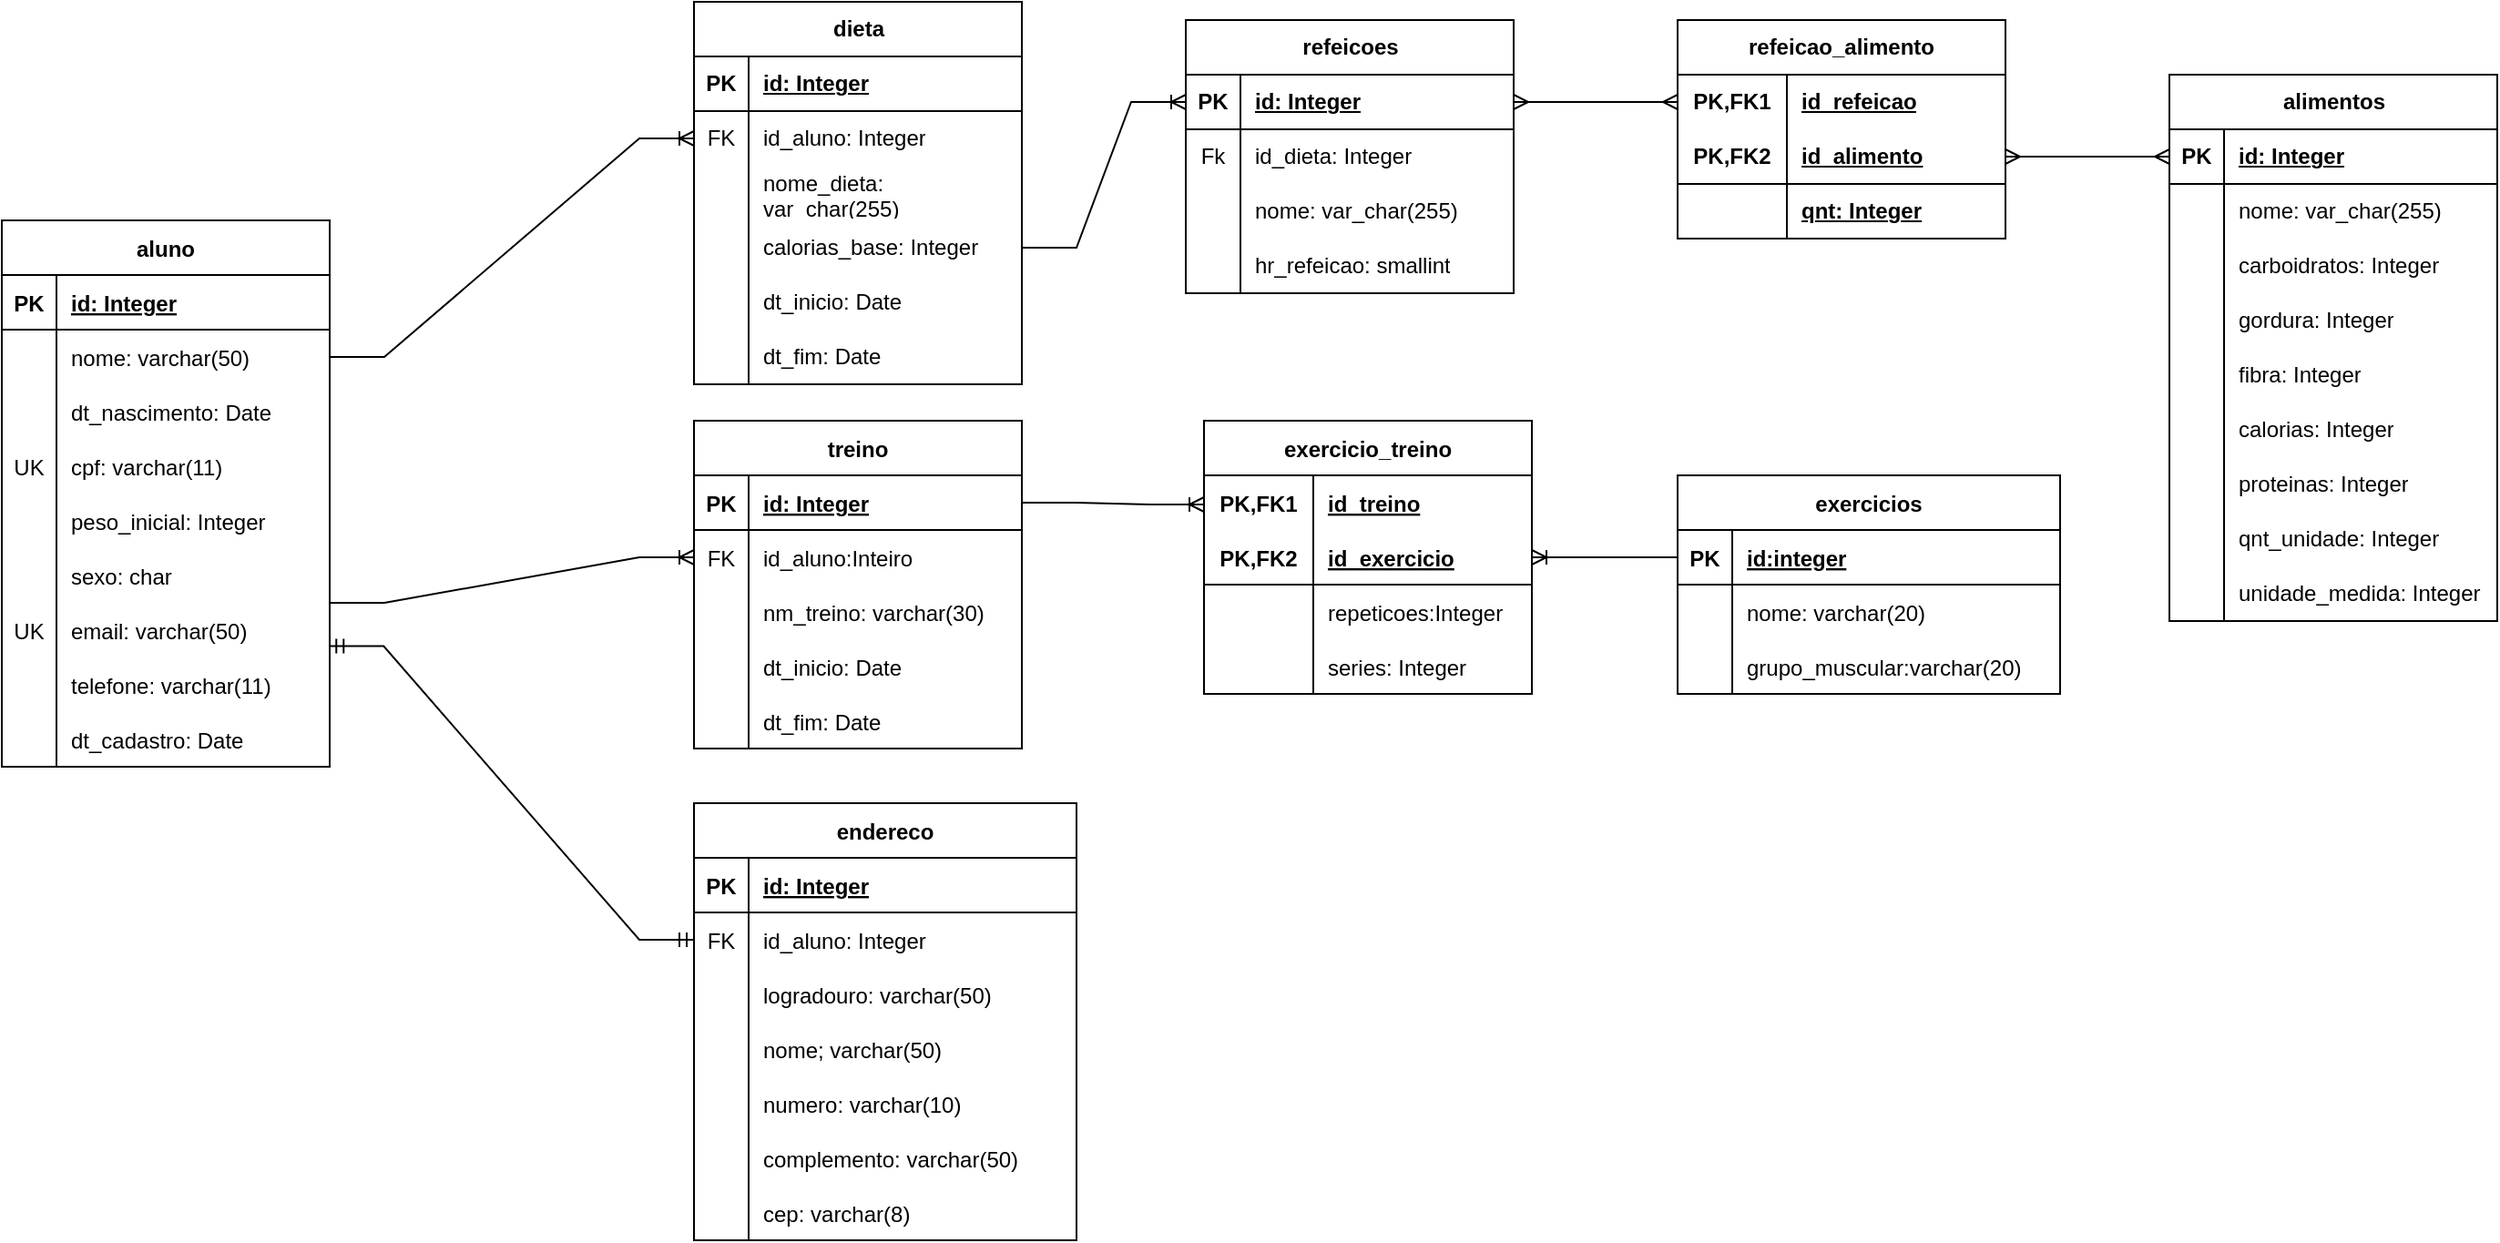 <mxfile version="21.1.1" type="device">
  <diagram id="R2lEEEUBdFMjLlhIrx00" name="Page-1">
    <mxGraphModel dx="969" dy="5243" grid="1" gridSize="10" guides="1" tooltips="1" connect="1" arrows="1" fold="1" page="1" pageScale="1" pageWidth="3300" pageHeight="4681" math="0" shadow="0" extFonts="Permanent Marker^https://fonts.googleapis.com/css?family=Permanent+Marker">
      <root>
        <mxCell id="0" />
        <mxCell id="1" parent="0" />
        <mxCell id="q133voUSLXxrJIbo0a1t-1" value="aluno" style="shape=table;startSize=30;container=1;collapsible=1;childLayout=tableLayout;fixedRows=1;rowLines=0;fontStyle=1;align=center;resizeLast=1;" parent="1" vertex="1">
          <mxGeometry x="70" y="-2380" width="180" height="300" as="geometry" />
        </mxCell>
        <mxCell id="q133voUSLXxrJIbo0a1t-2" value="" style="shape=tableRow;horizontal=0;startSize=0;swimlaneHead=0;swimlaneBody=0;fillColor=none;collapsible=0;dropTarget=0;points=[[0,0.5],[1,0.5]];portConstraint=eastwest;top=0;left=0;right=0;bottom=1;" parent="q133voUSLXxrJIbo0a1t-1" vertex="1">
          <mxGeometry y="30" width="180" height="30" as="geometry" />
        </mxCell>
        <mxCell id="q133voUSLXxrJIbo0a1t-3" value="PK" style="shape=partialRectangle;connectable=0;fillColor=none;top=0;left=0;bottom=0;right=0;fontStyle=1;overflow=hidden;" parent="q133voUSLXxrJIbo0a1t-2" vertex="1">
          <mxGeometry width="30" height="30" as="geometry">
            <mxRectangle width="30" height="30" as="alternateBounds" />
          </mxGeometry>
        </mxCell>
        <mxCell id="q133voUSLXxrJIbo0a1t-4" value="id: Integer" style="shape=partialRectangle;connectable=0;fillColor=none;top=0;left=0;bottom=0;right=0;align=left;spacingLeft=6;fontStyle=5;overflow=hidden;" parent="q133voUSLXxrJIbo0a1t-2" vertex="1">
          <mxGeometry x="30" width="150" height="30" as="geometry">
            <mxRectangle width="150" height="30" as="alternateBounds" />
          </mxGeometry>
        </mxCell>
        <mxCell id="q133voUSLXxrJIbo0a1t-5" value="" style="shape=tableRow;horizontal=0;startSize=0;swimlaneHead=0;swimlaneBody=0;fillColor=none;collapsible=0;dropTarget=0;points=[[0,0.5],[1,0.5]];portConstraint=eastwest;top=0;left=0;right=0;bottom=0;" parent="q133voUSLXxrJIbo0a1t-1" vertex="1">
          <mxGeometry y="60" width="180" height="30" as="geometry" />
        </mxCell>
        <mxCell id="q133voUSLXxrJIbo0a1t-6" value="" style="shape=partialRectangle;connectable=0;fillColor=none;top=0;left=0;bottom=0;right=0;editable=1;overflow=hidden;" parent="q133voUSLXxrJIbo0a1t-5" vertex="1">
          <mxGeometry width="30" height="30" as="geometry">
            <mxRectangle width="30" height="30" as="alternateBounds" />
          </mxGeometry>
        </mxCell>
        <mxCell id="q133voUSLXxrJIbo0a1t-7" value="nome: varchar(50)" style="shape=partialRectangle;connectable=0;fillColor=none;top=0;left=0;bottom=0;right=0;align=left;spacingLeft=6;overflow=hidden;" parent="q133voUSLXxrJIbo0a1t-5" vertex="1">
          <mxGeometry x="30" width="150" height="30" as="geometry">
            <mxRectangle width="150" height="30" as="alternateBounds" />
          </mxGeometry>
        </mxCell>
        <mxCell id="q133voUSLXxrJIbo0a1t-8" value="" style="shape=tableRow;horizontal=0;startSize=0;swimlaneHead=0;swimlaneBody=0;fillColor=none;collapsible=0;dropTarget=0;points=[[0,0.5],[1,0.5]];portConstraint=eastwest;top=0;left=0;right=0;bottom=0;" parent="q133voUSLXxrJIbo0a1t-1" vertex="1">
          <mxGeometry y="90" width="180" height="30" as="geometry" />
        </mxCell>
        <mxCell id="q133voUSLXxrJIbo0a1t-9" value="" style="shape=partialRectangle;connectable=0;fillColor=none;top=0;left=0;bottom=0;right=0;editable=1;overflow=hidden;" parent="q133voUSLXxrJIbo0a1t-8" vertex="1">
          <mxGeometry width="30" height="30" as="geometry">
            <mxRectangle width="30" height="30" as="alternateBounds" />
          </mxGeometry>
        </mxCell>
        <mxCell id="q133voUSLXxrJIbo0a1t-10" value="dt_nascimento: Date" style="shape=partialRectangle;connectable=0;fillColor=none;top=0;left=0;bottom=0;right=0;align=left;spacingLeft=6;overflow=hidden;" parent="q133voUSLXxrJIbo0a1t-8" vertex="1">
          <mxGeometry x="30" width="150" height="30" as="geometry">
            <mxRectangle width="150" height="30" as="alternateBounds" />
          </mxGeometry>
        </mxCell>
        <mxCell id="q133voUSLXxrJIbo0a1t-11" value="" style="shape=tableRow;horizontal=0;startSize=0;swimlaneHead=0;swimlaneBody=0;fillColor=none;collapsible=0;dropTarget=0;points=[[0,0.5],[1,0.5]];portConstraint=eastwest;top=0;left=0;right=0;bottom=0;" parent="q133voUSLXxrJIbo0a1t-1" vertex="1">
          <mxGeometry y="120" width="180" height="30" as="geometry" />
        </mxCell>
        <mxCell id="q133voUSLXxrJIbo0a1t-12" value="UK" style="shape=partialRectangle;connectable=0;fillColor=none;top=0;left=0;bottom=0;right=0;editable=1;overflow=hidden;" parent="q133voUSLXxrJIbo0a1t-11" vertex="1">
          <mxGeometry width="30" height="30" as="geometry">
            <mxRectangle width="30" height="30" as="alternateBounds" />
          </mxGeometry>
        </mxCell>
        <mxCell id="q133voUSLXxrJIbo0a1t-13" value="cpf: varchar(11)" style="shape=partialRectangle;connectable=0;fillColor=none;top=0;left=0;bottom=0;right=0;align=left;spacingLeft=6;overflow=hidden;" parent="q133voUSLXxrJIbo0a1t-11" vertex="1">
          <mxGeometry x="30" width="150" height="30" as="geometry">
            <mxRectangle width="150" height="30" as="alternateBounds" />
          </mxGeometry>
        </mxCell>
        <mxCell id="q133voUSLXxrJIbo0a1t-14" value="" style="shape=tableRow;horizontal=0;startSize=0;swimlaneHead=0;swimlaneBody=0;fillColor=none;collapsible=0;dropTarget=0;points=[[0,0.5],[1,0.5]];portConstraint=eastwest;top=0;left=0;right=0;bottom=0;" parent="q133voUSLXxrJIbo0a1t-1" vertex="1">
          <mxGeometry y="150" width="180" height="30" as="geometry" />
        </mxCell>
        <mxCell id="q133voUSLXxrJIbo0a1t-15" value="" style="shape=partialRectangle;connectable=0;fillColor=none;top=0;left=0;bottom=0;right=0;editable=1;overflow=hidden;" parent="q133voUSLXxrJIbo0a1t-14" vertex="1">
          <mxGeometry width="30" height="30" as="geometry">
            <mxRectangle width="30" height="30" as="alternateBounds" />
          </mxGeometry>
        </mxCell>
        <mxCell id="q133voUSLXxrJIbo0a1t-16" value="peso_inicial: Integer" style="shape=partialRectangle;connectable=0;fillColor=none;top=0;left=0;bottom=0;right=0;align=left;spacingLeft=6;overflow=hidden;" parent="q133voUSLXxrJIbo0a1t-14" vertex="1">
          <mxGeometry x="30" width="150" height="30" as="geometry">
            <mxRectangle width="150" height="30" as="alternateBounds" />
          </mxGeometry>
        </mxCell>
        <mxCell id="q133voUSLXxrJIbo0a1t-17" value="" style="shape=tableRow;horizontal=0;startSize=0;swimlaneHead=0;swimlaneBody=0;fillColor=none;collapsible=0;dropTarget=0;points=[[0,0.5],[1,0.5]];portConstraint=eastwest;top=0;left=0;right=0;bottom=0;" parent="q133voUSLXxrJIbo0a1t-1" vertex="1">
          <mxGeometry y="180" width="180" height="30" as="geometry" />
        </mxCell>
        <mxCell id="q133voUSLXxrJIbo0a1t-18" value="" style="shape=partialRectangle;connectable=0;fillColor=none;top=0;left=0;bottom=0;right=0;editable=1;overflow=hidden;" parent="q133voUSLXxrJIbo0a1t-17" vertex="1">
          <mxGeometry width="30" height="30" as="geometry">
            <mxRectangle width="30" height="30" as="alternateBounds" />
          </mxGeometry>
        </mxCell>
        <mxCell id="q133voUSLXxrJIbo0a1t-19" value="sexo: char" style="shape=partialRectangle;connectable=0;fillColor=none;top=0;left=0;bottom=0;right=0;align=left;spacingLeft=6;overflow=hidden;" parent="q133voUSLXxrJIbo0a1t-17" vertex="1">
          <mxGeometry x="30" width="150" height="30" as="geometry">
            <mxRectangle width="150" height="30" as="alternateBounds" />
          </mxGeometry>
        </mxCell>
        <mxCell id="q133voUSLXxrJIbo0a1t-20" value="" style="shape=tableRow;horizontal=0;startSize=0;swimlaneHead=0;swimlaneBody=0;fillColor=none;collapsible=0;dropTarget=0;points=[[0,0.5],[1,0.5]];portConstraint=eastwest;top=0;left=0;right=0;bottom=0;" parent="q133voUSLXxrJIbo0a1t-1" vertex="1">
          <mxGeometry y="210" width="180" height="30" as="geometry" />
        </mxCell>
        <mxCell id="q133voUSLXxrJIbo0a1t-21" value="UK" style="shape=partialRectangle;connectable=0;fillColor=none;top=0;left=0;bottom=0;right=0;editable=1;overflow=hidden;" parent="q133voUSLXxrJIbo0a1t-20" vertex="1">
          <mxGeometry width="30" height="30" as="geometry">
            <mxRectangle width="30" height="30" as="alternateBounds" />
          </mxGeometry>
        </mxCell>
        <mxCell id="q133voUSLXxrJIbo0a1t-22" value="email: varchar(50)" style="shape=partialRectangle;connectable=0;fillColor=none;top=0;left=0;bottom=0;right=0;align=left;spacingLeft=6;overflow=hidden;" parent="q133voUSLXxrJIbo0a1t-20" vertex="1">
          <mxGeometry x="30" width="150" height="30" as="geometry">
            <mxRectangle width="150" height="30" as="alternateBounds" />
          </mxGeometry>
        </mxCell>
        <mxCell id="q133voUSLXxrJIbo0a1t-23" value="" style="shape=tableRow;horizontal=0;startSize=0;swimlaneHead=0;swimlaneBody=0;fillColor=none;collapsible=0;dropTarget=0;points=[[0,0.5],[1,0.5]];portConstraint=eastwest;top=0;left=0;right=0;bottom=0;" parent="q133voUSLXxrJIbo0a1t-1" vertex="1">
          <mxGeometry y="240" width="180" height="30" as="geometry" />
        </mxCell>
        <mxCell id="q133voUSLXxrJIbo0a1t-24" value="" style="shape=partialRectangle;connectable=0;fillColor=none;top=0;left=0;bottom=0;right=0;editable=1;overflow=hidden;" parent="q133voUSLXxrJIbo0a1t-23" vertex="1">
          <mxGeometry width="30" height="30" as="geometry">
            <mxRectangle width="30" height="30" as="alternateBounds" />
          </mxGeometry>
        </mxCell>
        <mxCell id="q133voUSLXxrJIbo0a1t-25" value="telefone: varchar(11)" style="shape=partialRectangle;connectable=0;fillColor=none;top=0;left=0;bottom=0;right=0;align=left;spacingLeft=6;overflow=hidden;" parent="q133voUSLXxrJIbo0a1t-23" vertex="1">
          <mxGeometry x="30" width="150" height="30" as="geometry">
            <mxRectangle width="150" height="30" as="alternateBounds" />
          </mxGeometry>
        </mxCell>
        <mxCell id="MME2JvfC7vP_0yGxiYOg-159" style="shape=tableRow;horizontal=0;startSize=0;swimlaneHead=0;swimlaneBody=0;fillColor=none;collapsible=0;dropTarget=0;points=[[0,0.5],[1,0.5]];portConstraint=eastwest;top=0;left=0;right=0;bottom=0;" vertex="1" parent="q133voUSLXxrJIbo0a1t-1">
          <mxGeometry y="270" width="180" height="30" as="geometry" />
        </mxCell>
        <mxCell id="MME2JvfC7vP_0yGxiYOg-160" style="shape=partialRectangle;connectable=0;fillColor=none;top=0;left=0;bottom=0;right=0;editable=1;overflow=hidden;" vertex="1" parent="MME2JvfC7vP_0yGxiYOg-159">
          <mxGeometry width="30" height="30" as="geometry">
            <mxRectangle width="30" height="30" as="alternateBounds" />
          </mxGeometry>
        </mxCell>
        <mxCell id="MME2JvfC7vP_0yGxiYOg-161" value="dt_cadastro: Date" style="shape=partialRectangle;connectable=0;fillColor=none;top=0;left=0;bottom=0;right=0;align=left;spacingLeft=6;overflow=hidden;" vertex="1" parent="MME2JvfC7vP_0yGxiYOg-159">
          <mxGeometry x="30" width="150" height="30" as="geometry">
            <mxRectangle width="150" height="30" as="alternateBounds" />
          </mxGeometry>
        </mxCell>
        <mxCell id="q133voUSLXxrJIbo0a1t-32" value="treino" style="shape=table;startSize=30;container=1;collapsible=1;childLayout=tableLayout;fixedRows=1;rowLines=0;fontStyle=1;align=center;resizeLast=1;" parent="1" vertex="1">
          <mxGeometry x="450" y="-2270" width="180" height="180" as="geometry" />
        </mxCell>
        <mxCell id="q133voUSLXxrJIbo0a1t-33" value="" style="shape=tableRow;horizontal=0;startSize=0;swimlaneHead=0;swimlaneBody=0;fillColor=none;collapsible=0;dropTarget=0;points=[[0,0.5],[1,0.5]];portConstraint=eastwest;top=0;left=0;right=0;bottom=1;" parent="q133voUSLXxrJIbo0a1t-32" vertex="1">
          <mxGeometry y="30" width="180" height="30" as="geometry" />
        </mxCell>
        <mxCell id="q133voUSLXxrJIbo0a1t-34" value="PK" style="shape=partialRectangle;connectable=0;fillColor=none;top=0;left=0;bottom=0;right=0;fontStyle=1;overflow=hidden;" parent="q133voUSLXxrJIbo0a1t-33" vertex="1">
          <mxGeometry width="30" height="30" as="geometry">
            <mxRectangle width="30" height="30" as="alternateBounds" />
          </mxGeometry>
        </mxCell>
        <mxCell id="q133voUSLXxrJIbo0a1t-35" value="id: Integer" style="shape=partialRectangle;connectable=0;fillColor=none;top=0;left=0;bottom=0;right=0;align=left;spacingLeft=6;fontStyle=5;overflow=hidden;" parent="q133voUSLXxrJIbo0a1t-33" vertex="1">
          <mxGeometry x="30" width="150" height="30" as="geometry">
            <mxRectangle width="150" height="30" as="alternateBounds" />
          </mxGeometry>
        </mxCell>
        <mxCell id="q133voUSLXxrJIbo0a1t-36" value="" style="shape=tableRow;horizontal=0;startSize=0;swimlaneHead=0;swimlaneBody=0;fillColor=none;collapsible=0;dropTarget=0;points=[[0,0.5],[1,0.5]];portConstraint=eastwest;top=0;left=0;right=0;bottom=0;" parent="q133voUSLXxrJIbo0a1t-32" vertex="1">
          <mxGeometry y="60" width="180" height="30" as="geometry" />
        </mxCell>
        <mxCell id="q133voUSLXxrJIbo0a1t-37" value="FK" style="shape=partialRectangle;connectable=0;fillColor=none;top=0;left=0;bottom=0;right=0;editable=1;overflow=hidden;" parent="q133voUSLXxrJIbo0a1t-36" vertex="1">
          <mxGeometry width="30" height="30" as="geometry">
            <mxRectangle width="30" height="30" as="alternateBounds" />
          </mxGeometry>
        </mxCell>
        <mxCell id="q133voUSLXxrJIbo0a1t-38" value="id_aluno:Inteiro" style="shape=partialRectangle;connectable=0;fillColor=none;top=0;left=0;bottom=0;right=0;align=left;spacingLeft=6;overflow=hidden;" parent="q133voUSLXxrJIbo0a1t-36" vertex="1">
          <mxGeometry x="30" width="150" height="30" as="geometry">
            <mxRectangle width="150" height="30" as="alternateBounds" />
          </mxGeometry>
        </mxCell>
        <mxCell id="q133voUSLXxrJIbo0a1t-39" value="" style="shape=tableRow;horizontal=0;startSize=0;swimlaneHead=0;swimlaneBody=0;fillColor=none;collapsible=0;dropTarget=0;points=[[0,0.5],[1,0.5]];portConstraint=eastwest;top=0;left=0;right=0;bottom=0;" parent="q133voUSLXxrJIbo0a1t-32" vertex="1">
          <mxGeometry y="90" width="180" height="30" as="geometry" />
        </mxCell>
        <mxCell id="q133voUSLXxrJIbo0a1t-40" value="" style="shape=partialRectangle;connectable=0;fillColor=none;top=0;left=0;bottom=0;right=0;editable=1;overflow=hidden;" parent="q133voUSLXxrJIbo0a1t-39" vertex="1">
          <mxGeometry width="30" height="30" as="geometry">
            <mxRectangle width="30" height="30" as="alternateBounds" />
          </mxGeometry>
        </mxCell>
        <mxCell id="q133voUSLXxrJIbo0a1t-41" value="nm_treino: varchar(30)" style="shape=partialRectangle;connectable=0;fillColor=none;top=0;left=0;bottom=0;right=0;align=left;spacingLeft=6;overflow=hidden;" parent="q133voUSLXxrJIbo0a1t-39" vertex="1">
          <mxGeometry x="30" width="150" height="30" as="geometry">
            <mxRectangle width="150" height="30" as="alternateBounds" />
          </mxGeometry>
        </mxCell>
        <mxCell id="q133voUSLXxrJIbo0a1t-42" value="" style="shape=tableRow;horizontal=0;startSize=0;swimlaneHead=0;swimlaneBody=0;fillColor=none;collapsible=0;dropTarget=0;points=[[0,0.5],[1,0.5]];portConstraint=eastwest;top=0;left=0;right=0;bottom=0;" parent="q133voUSLXxrJIbo0a1t-32" vertex="1">
          <mxGeometry y="120" width="180" height="30" as="geometry" />
        </mxCell>
        <mxCell id="q133voUSLXxrJIbo0a1t-43" value="" style="shape=partialRectangle;connectable=0;fillColor=none;top=0;left=0;bottom=0;right=0;editable=1;overflow=hidden;" parent="q133voUSLXxrJIbo0a1t-42" vertex="1">
          <mxGeometry width="30" height="30" as="geometry">
            <mxRectangle width="30" height="30" as="alternateBounds" />
          </mxGeometry>
        </mxCell>
        <mxCell id="q133voUSLXxrJIbo0a1t-44" value="dt_inicio: Date" style="shape=partialRectangle;connectable=0;fillColor=none;top=0;left=0;bottom=0;right=0;align=left;spacingLeft=6;overflow=hidden;" parent="q133voUSLXxrJIbo0a1t-42" vertex="1">
          <mxGeometry x="30" width="150" height="30" as="geometry">
            <mxRectangle width="150" height="30" as="alternateBounds" />
          </mxGeometry>
        </mxCell>
        <mxCell id="q133voUSLXxrJIbo0a1t-46" value="" style="shape=tableRow;horizontal=0;startSize=0;swimlaneHead=0;swimlaneBody=0;fillColor=none;collapsible=0;dropTarget=0;points=[[0,0.5],[1,0.5]];portConstraint=eastwest;top=0;left=0;right=0;bottom=0;" parent="q133voUSLXxrJIbo0a1t-32" vertex="1">
          <mxGeometry y="150" width="180" height="30" as="geometry" />
        </mxCell>
        <mxCell id="q133voUSLXxrJIbo0a1t-47" value="" style="shape=partialRectangle;connectable=0;fillColor=none;top=0;left=0;bottom=0;right=0;editable=1;overflow=hidden;" parent="q133voUSLXxrJIbo0a1t-46" vertex="1">
          <mxGeometry width="30" height="30" as="geometry">
            <mxRectangle width="30" height="30" as="alternateBounds" />
          </mxGeometry>
        </mxCell>
        <mxCell id="q133voUSLXxrJIbo0a1t-48" value="dt_fim: Date" style="shape=partialRectangle;connectable=0;fillColor=none;top=0;left=0;bottom=0;right=0;align=left;spacingLeft=6;overflow=hidden;" parent="q133voUSLXxrJIbo0a1t-46" vertex="1">
          <mxGeometry x="30" width="150" height="30" as="geometry">
            <mxRectangle width="150" height="30" as="alternateBounds" />
          </mxGeometry>
        </mxCell>
        <mxCell id="q133voUSLXxrJIbo0a1t-45" value="" style="edgeStyle=entityRelationEdgeStyle;fontSize=12;html=1;endArrow=ERoneToMany;rounded=0;" parent="1" target="q133voUSLXxrJIbo0a1t-36" edge="1">
          <mxGeometry width="100" height="100" relative="1" as="geometry">
            <mxPoint x="250" y="-2170" as="sourcePoint" />
            <mxPoint x="350" y="-2270" as="targetPoint" />
          </mxGeometry>
        </mxCell>
        <mxCell id="q133voUSLXxrJIbo0a1t-49" value="endereco" style="shape=table;startSize=30;container=1;collapsible=1;childLayout=tableLayout;fixedRows=1;rowLines=0;fontStyle=1;align=center;resizeLast=1;" parent="1" vertex="1">
          <mxGeometry x="450" y="-2060" width="210" height="240" as="geometry" />
        </mxCell>
        <mxCell id="q133voUSLXxrJIbo0a1t-50" value="" style="shape=tableRow;horizontal=0;startSize=0;swimlaneHead=0;swimlaneBody=0;fillColor=none;collapsible=0;dropTarget=0;points=[[0,0.5],[1,0.5]];portConstraint=eastwest;top=0;left=0;right=0;bottom=1;" parent="q133voUSLXxrJIbo0a1t-49" vertex="1">
          <mxGeometry y="30" width="210" height="30" as="geometry" />
        </mxCell>
        <mxCell id="q133voUSLXxrJIbo0a1t-51" value="PK" style="shape=partialRectangle;connectable=0;fillColor=none;top=0;left=0;bottom=0;right=0;fontStyle=1;overflow=hidden;" parent="q133voUSLXxrJIbo0a1t-50" vertex="1">
          <mxGeometry width="30" height="30" as="geometry">
            <mxRectangle width="30" height="30" as="alternateBounds" />
          </mxGeometry>
        </mxCell>
        <mxCell id="q133voUSLXxrJIbo0a1t-52" value="id: Integer" style="shape=partialRectangle;connectable=0;fillColor=none;top=0;left=0;bottom=0;right=0;align=left;spacingLeft=6;fontStyle=5;overflow=hidden;" parent="q133voUSLXxrJIbo0a1t-50" vertex="1">
          <mxGeometry x="30" width="180" height="30" as="geometry">
            <mxRectangle width="180" height="30" as="alternateBounds" />
          </mxGeometry>
        </mxCell>
        <mxCell id="q133voUSLXxrJIbo0a1t-53" value="" style="shape=tableRow;horizontal=0;startSize=0;swimlaneHead=0;swimlaneBody=0;fillColor=none;collapsible=0;dropTarget=0;points=[[0,0.5],[1,0.5]];portConstraint=eastwest;top=0;left=0;right=0;bottom=0;" parent="q133voUSLXxrJIbo0a1t-49" vertex="1">
          <mxGeometry y="60" width="210" height="30" as="geometry" />
        </mxCell>
        <mxCell id="q133voUSLXxrJIbo0a1t-54" value="FK" style="shape=partialRectangle;connectable=0;fillColor=none;top=0;left=0;bottom=0;right=0;editable=1;overflow=hidden;" parent="q133voUSLXxrJIbo0a1t-53" vertex="1">
          <mxGeometry width="30" height="30" as="geometry">
            <mxRectangle width="30" height="30" as="alternateBounds" />
          </mxGeometry>
        </mxCell>
        <mxCell id="q133voUSLXxrJIbo0a1t-55" value="id_aluno: Integer" style="shape=partialRectangle;connectable=0;fillColor=none;top=0;left=0;bottom=0;right=0;align=left;spacingLeft=6;overflow=hidden;" parent="q133voUSLXxrJIbo0a1t-53" vertex="1">
          <mxGeometry x="30" width="180" height="30" as="geometry">
            <mxRectangle width="180" height="30" as="alternateBounds" />
          </mxGeometry>
        </mxCell>
        <mxCell id="q133voUSLXxrJIbo0a1t-56" value="" style="shape=tableRow;horizontal=0;startSize=0;swimlaneHead=0;swimlaneBody=0;fillColor=none;collapsible=0;dropTarget=0;points=[[0,0.5],[1,0.5]];portConstraint=eastwest;top=0;left=0;right=0;bottom=0;" parent="q133voUSLXxrJIbo0a1t-49" vertex="1">
          <mxGeometry y="90" width="210" height="30" as="geometry" />
        </mxCell>
        <mxCell id="q133voUSLXxrJIbo0a1t-57" value="" style="shape=partialRectangle;connectable=0;fillColor=none;top=0;left=0;bottom=0;right=0;editable=1;overflow=hidden;" parent="q133voUSLXxrJIbo0a1t-56" vertex="1">
          <mxGeometry width="30" height="30" as="geometry">
            <mxRectangle width="30" height="30" as="alternateBounds" />
          </mxGeometry>
        </mxCell>
        <mxCell id="q133voUSLXxrJIbo0a1t-58" value="logradouro: varchar(50)" style="shape=partialRectangle;connectable=0;fillColor=none;top=0;left=0;bottom=0;right=0;align=left;spacingLeft=6;overflow=hidden;" parent="q133voUSLXxrJIbo0a1t-56" vertex="1">
          <mxGeometry x="30" width="180" height="30" as="geometry">
            <mxRectangle width="180" height="30" as="alternateBounds" />
          </mxGeometry>
        </mxCell>
        <mxCell id="q133voUSLXxrJIbo0a1t-59" value="" style="shape=tableRow;horizontal=0;startSize=0;swimlaneHead=0;swimlaneBody=0;fillColor=none;collapsible=0;dropTarget=0;points=[[0,0.5],[1,0.5]];portConstraint=eastwest;top=0;left=0;right=0;bottom=0;" parent="q133voUSLXxrJIbo0a1t-49" vertex="1">
          <mxGeometry y="120" width="210" height="30" as="geometry" />
        </mxCell>
        <mxCell id="q133voUSLXxrJIbo0a1t-60" value="" style="shape=partialRectangle;connectable=0;fillColor=none;top=0;left=0;bottom=0;right=0;editable=1;overflow=hidden;" parent="q133voUSLXxrJIbo0a1t-59" vertex="1">
          <mxGeometry width="30" height="30" as="geometry">
            <mxRectangle width="30" height="30" as="alternateBounds" />
          </mxGeometry>
        </mxCell>
        <mxCell id="q133voUSLXxrJIbo0a1t-61" value="nome; varchar(50)" style="shape=partialRectangle;connectable=0;fillColor=none;top=0;left=0;bottom=0;right=0;align=left;spacingLeft=6;overflow=hidden;" parent="q133voUSLXxrJIbo0a1t-59" vertex="1">
          <mxGeometry x="30" width="180" height="30" as="geometry">
            <mxRectangle width="180" height="30" as="alternateBounds" />
          </mxGeometry>
        </mxCell>
        <mxCell id="q133voUSLXxrJIbo0a1t-77" value="" style="shape=tableRow;horizontal=0;startSize=0;swimlaneHead=0;swimlaneBody=0;fillColor=none;collapsible=0;dropTarget=0;points=[[0,0.5],[1,0.5]];portConstraint=eastwest;top=0;left=0;right=0;bottom=0;" parent="q133voUSLXxrJIbo0a1t-49" vertex="1">
          <mxGeometry y="150" width="210" height="30" as="geometry" />
        </mxCell>
        <mxCell id="q133voUSLXxrJIbo0a1t-78" value="" style="shape=partialRectangle;connectable=0;fillColor=none;top=0;left=0;bottom=0;right=0;editable=1;overflow=hidden;" parent="q133voUSLXxrJIbo0a1t-77" vertex="1">
          <mxGeometry width="30" height="30" as="geometry">
            <mxRectangle width="30" height="30" as="alternateBounds" />
          </mxGeometry>
        </mxCell>
        <mxCell id="q133voUSLXxrJIbo0a1t-79" value="numero: varchar(10)" style="shape=partialRectangle;connectable=0;fillColor=none;top=0;left=0;bottom=0;right=0;align=left;spacingLeft=6;overflow=hidden;" parent="q133voUSLXxrJIbo0a1t-77" vertex="1">
          <mxGeometry x="30" width="180" height="30" as="geometry">
            <mxRectangle width="180" height="30" as="alternateBounds" />
          </mxGeometry>
        </mxCell>
        <mxCell id="q133voUSLXxrJIbo0a1t-80" value="" style="shape=tableRow;horizontal=0;startSize=0;swimlaneHead=0;swimlaneBody=0;fillColor=none;collapsible=0;dropTarget=0;points=[[0,0.5],[1,0.5]];portConstraint=eastwest;top=0;left=0;right=0;bottom=0;" parent="q133voUSLXxrJIbo0a1t-49" vertex="1">
          <mxGeometry y="180" width="210" height="30" as="geometry" />
        </mxCell>
        <mxCell id="q133voUSLXxrJIbo0a1t-81" value="" style="shape=partialRectangle;connectable=0;fillColor=none;top=0;left=0;bottom=0;right=0;editable=1;overflow=hidden;" parent="q133voUSLXxrJIbo0a1t-80" vertex="1">
          <mxGeometry width="30" height="30" as="geometry">
            <mxRectangle width="30" height="30" as="alternateBounds" />
          </mxGeometry>
        </mxCell>
        <mxCell id="q133voUSLXxrJIbo0a1t-82" value="complemento: varchar(50)" style="shape=partialRectangle;connectable=0;fillColor=none;top=0;left=0;bottom=0;right=0;align=left;spacingLeft=6;overflow=hidden;" parent="q133voUSLXxrJIbo0a1t-80" vertex="1">
          <mxGeometry x="30" width="180" height="30" as="geometry">
            <mxRectangle width="180" height="30" as="alternateBounds" />
          </mxGeometry>
        </mxCell>
        <mxCell id="q133voUSLXxrJIbo0a1t-83" value="" style="shape=tableRow;horizontal=0;startSize=0;swimlaneHead=0;swimlaneBody=0;fillColor=none;collapsible=0;dropTarget=0;points=[[0,0.5],[1,0.5]];portConstraint=eastwest;top=0;left=0;right=0;bottom=0;" parent="q133voUSLXxrJIbo0a1t-49" vertex="1">
          <mxGeometry y="210" width="210" height="30" as="geometry" />
        </mxCell>
        <mxCell id="q133voUSLXxrJIbo0a1t-84" value="" style="shape=partialRectangle;connectable=0;fillColor=none;top=0;left=0;bottom=0;right=0;editable=1;overflow=hidden;" parent="q133voUSLXxrJIbo0a1t-83" vertex="1">
          <mxGeometry width="30" height="30" as="geometry">
            <mxRectangle width="30" height="30" as="alternateBounds" />
          </mxGeometry>
        </mxCell>
        <mxCell id="q133voUSLXxrJIbo0a1t-85" value="cep: varchar(8)" style="shape=partialRectangle;connectable=0;fillColor=none;top=0;left=0;bottom=0;right=0;align=left;spacingLeft=6;overflow=hidden;" parent="q133voUSLXxrJIbo0a1t-83" vertex="1">
          <mxGeometry x="30" width="180" height="30" as="geometry">
            <mxRectangle width="180" height="30" as="alternateBounds" />
          </mxGeometry>
        </mxCell>
        <mxCell id="q133voUSLXxrJIbo0a1t-63" value="" style="edgeStyle=entityRelationEdgeStyle;fontSize=12;html=1;endArrow=ERmandOne;startArrow=ERmandOne;rounded=0;exitX=0.998;exitY=0.793;exitDx=0;exitDy=0;exitPerimeter=0;entryX=0;entryY=0.5;entryDx=0;entryDy=0;" parent="1" source="q133voUSLXxrJIbo0a1t-20" target="q133voUSLXxrJIbo0a1t-53" edge="1">
          <mxGeometry width="100" height="100" relative="1" as="geometry">
            <mxPoint x="370" y="-2040" as="sourcePoint" />
            <mxPoint x="470" y="-2140" as="targetPoint" />
          </mxGeometry>
        </mxCell>
        <mxCell id="q133voUSLXxrJIbo0a1t-86" value="exercicios" style="shape=table;startSize=30;container=1;collapsible=1;childLayout=tableLayout;fixedRows=1;rowLines=0;fontStyle=1;align=center;resizeLast=1;" parent="1" vertex="1">
          <mxGeometry x="990" y="-2240" width="210" height="120" as="geometry" />
        </mxCell>
        <mxCell id="q133voUSLXxrJIbo0a1t-87" value="" style="shape=tableRow;horizontal=0;startSize=0;swimlaneHead=0;swimlaneBody=0;fillColor=none;collapsible=0;dropTarget=0;points=[[0,0.5],[1,0.5]];portConstraint=eastwest;top=0;left=0;right=0;bottom=1;" parent="q133voUSLXxrJIbo0a1t-86" vertex="1">
          <mxGeometry y="30" width="210" height="30" as="geometry" />
        </mxCell>
        <mxCell id="q133voUSLXxrJIbo0a1t-88" value="PK" style="shape=partialRectangle;connectable=0;fillColor=none;top=0;left=0;bottom=0;right=0;fontStyle=1;overflow=hidden;" parent="q133voUSLXxrJIbo0a1t-87" vertex="1">
          <mxGeometry width="30" height="30" as="geometry">
            <mxRectangle width="30" height="30" as="alternateBounds" />
          </mxGeometry>
        </mxCell>
        <mxCell id="q133voUSLXxrJIbo0a1t-89" value="id:integer" style="shape=partialRectangle;connectable=0;fillColor=none;top=0;left=0;bottom=0;right=0;align=left;spacingLeft=6;fontStyle=5;overflow=hidden;" parent="q133voUSLXxrJIbo0a1t-87" vertex="1">
          <mxGeometry x="30" width="180" height="30" as="geometry">
            <mxRectangle width="180" height="30" as="alternateBounds" />
          </mxGeometry>
        </mxCell>
        <mxCell id="q133voUSLXxrJIbo0a1t-93" value="" style="shape=tableRow;horizontal=0;startSize=0;swimlaneHead=0;swimlaneBody=0;fillColor=none;collapsible=0;dropTarget=0;points=[[0,0.5],[1,0.5]];portConstraint=eastwest;top=0;left=0;right=0;bottom=0;" parent="q133voUSLXxrJIbo0a1t-86" vertex="1">
          <mxGeometry y="60" width="210" height="30" as="geometry" />
        </mxCell>
        <mxCell id="q133voUSLXxrJIbo0a1t-94" value="" style="shape=partialRectangle;connectable=0;fillColor=none;top=0;left=0;bottom=0;right=0;editable=1;overflow=hidden;" parent="q133voUSLXxrJIbo0a1t-93" vertex="1">
          <mxGeometry width="30" height="30" as="geometry">
            <mxRectangle width="30" height="30" as="alternateBounds" />
          </mxGeometry>
        </mxCell>
        <mxCell id="q133voUSLXxrJIbo0a1t-95" value="nome: varchar(20)" style="shape=partialRectangle;connectable=0;fillColor=none;top=0;left=0;bottom=0;right=0;align=left;spacingLeft=6;overflow=hidden;" parent="q133voUSLXxrJIbo0a1t-93" vertex="1">
          <mxGeometry x="30" width="180" height="30" as="geometry">
            <mxRectangle width="180" height="30" as="alternateBounds" />
          </mxGeometry>
        </mxCell>
        <mxCell id="q133voUSLXxrJIbo0a1t-96" value="" style="shape=tableRow;horizontal=0;startSize=0;swimlaneHead=0;swimlaneBody=0;fillColor=none;collapsible=0;dropTarget=0;points=[[0,0.5],[1,0.5]];portConstraint=eastwest;top=0;left=0;right=0;bottom=0;" parent="q133voUSLXxrJIbo0a1t-86" vertex="1">
          <mxGeometry y="90" width="210" height="30" as="geometry" />
        </mxCell>
        <mxCell id="q133voUSLXxrJIbo0a1t-97" value="" style="shape=partialRectangle;connectable=0;fillColor=none;top=0;left=0;bottom=0;right=0;editable=1;overflow=hidden;" parent="q133voUSLXxrJIbo0a1t-96" vertex="1">
          <mxGeometry width="30" height="30" as="geometry">
            <mxRectangle width="30" height="30" as="alternateBounds" />
          </mxGeometry>
        </mxCell>
        <mxCell id="q133voUSLXxrJIbo0a1t-98" value="grupo_muscular:varchar(20)" style="shape=partialRectangle;connectable=0;fillColor=none;top=0;left=0;bottom=0;right=0;align=left;spacingLeft=6;overflow=hidden;" parent="q133voUSLXxrJIbo0a1t-96" vertex="1">
          <mxGeometry x="30" width="180" height="30" as="geometry">
            <mxRectangle width="180" height="30" as="alternateBounds" />
          </mxGeometry>
        </mxCell>
        <mxCell id="q133voUSLXxrJIbo0a1t-116" value="" style="edgeStyle=entityRelationEdgeStyle;fontSize=12;html=1;endArrow=ERoneToMany;rounded=0;exitX=1;exitY=0.5;exitDx=0;exitDy=0;entryX=0;entryY=0.5;entryDx=0;entryDy=0;" parent="1" source="q133voUSLXxrJIbo0a1t-33" edge="1">
          <mxGeometry width="100" height="100" relative="1" as="geometry">
            <mxPoint x="680" y="-2015" as="sourcePoint" />
            <mxPoint x="730" y="-2224" as="targetPoint" />
          </mxGeometry>
        </mxCell>
        <mxCell id="q133voUSLXxrJIbo0a1t-117" value="" style="edgeStyle=entityRelationEdgeStyle;fontSize=12;html=1;endArrow=ERoneToMany;rounded=0;exitX=0;exitY=0.5;exitDx=0;exitDy=0;entryX=1;entryY=0.5;entryDx=0;entryDy=0;" parent="1" source="q133voUSLXxrJIbo0a1t-87" target="q133voUSLXxrJIbo0a1t-135" edge="1">
          <mxGeometry width="100" height="100" relative="1" as="geometry">
            <mxPoint x="840" y="-2030" as="sourcePoint" />
            <mxPoint x="910" y="-2194" as="targetPoint" />
          </mxGeometry>
        </mxCell>
        <mxCell id="q133voUSLXxrJIbo0a1t-131" value="exercicio_treino" style="shape=table;startSize=30;container=1;collapsible=1;childLayout=tableLayout;fixedRows=1;rowLines=0;fontStyle=1;align=center;resizeLast=1;" parent="1" vertex="1">
          <mxGeometry x="730" y="-2270" width="180" height="150" as="geometry" />
        </mxCell>
        <mxCell id="q133voUSLXxrJIbo0a1t-132" value="" style="shape=tableRow;horizontal=0;startSize=0;swimlaneHead=0;swimlaneBody=0;fillColor=none;collapsible=0;dropTarget=0;points=[[0,0.5],[1,0.5]];portConstraint=eastwest;top=0;left=0;right=0;bottom=0;" parent="q133voUSLXxrJIbo0a1t-131" vertex="1">
          <mxGeometry y="30" width="180" height="30" as="geometry" />
        </mxCell>
        <mxCell id="q133voUSLXxrJIbo0a1t-133" value="PK,FK1" style="shape=partialRectangle;connectable=0;fillColor=none;top=0;left=0;bottom=0;right=0;fontStyle=1;overflow=hidden;" parent="q133voUSLXxrJIbo0a1t-132" vertex="1">
          <mxGeometry width="60" height="30" as="geometry">
            <mxRectangle width="60" height="30" as="alternateBounds" />
          </mxGeometry>
        </mxCell>
        <mxCell id="q133voUSLXxrJIbo0a1t-134" value="id_treino" style="shape=partialRectangle;connectable=0;fillColor=none;top=0;left=0;bottom=0;right=0;align=left;spacingLeft=6;fontStyle=5;overflow=hidden;" parent="q133voUSLXxrJIbo0a1t-132" vertex="1">
          <mxGeometry x="60" width="120" height="30" as="geometry">
            <mxRectangle width="120" height="30" as="alternateBounds" />
          </mxGeometry>
        </mxCell>
        <mxCell id="q133voUSLXxrJIbo0a1t-135" value="" style="shape=tableRow;horizontal=0;startSize=0;swimlaneHead=0;swimlaneBody=0;fillColor=none;collapsible=0;dropTarget=0;points=[[0,0.5],[1,0.5]];portConstraint=eastwest;top=0;left=0;right=0;bottom=1;" parent="q133voUSLXxrJIbo0a1t-131" vertex="1">
          <mxGeometry y="60" width="180" height="30" as="geometry" />
        </mxCell>
        <mxCell id="q133voUSLXxrJIbo0a1t-136" value="PK,FK2" style="shape=partialRectangle;connectable=0;fillColor=none;top=0;left=0;bottom=0;right=0;fontStyle=1;overflow=hidden;" parent="q133voUSLXxrJIbo0a1t-135" vertex="1">
          <mxGeometry width="60" height="30" as="geometry">
            <mxRectangle width="60" height="30" as="alternateBounds" />
          </mxGeometry>
        </mxCell>
        <mxCell id="q133voUSLXxrJIbo0a1t-137" value="id_exercicio" style="shape=partialRectangle;connectable=0;fillColor=none;top=0;left=0;bottom=0;right=0;align=left;spacingLeft=6;fontStyle=5;overflow=hidden;" parent="q133voUSLXxrJIbo0a1t-135" vertex="1">
          <mxGeometry x="60" width="120" height="30" as="geometry">
            <mxRectangle width="120" height="30" as="alternateBounds" />
          </mxGeometry>
        </mxCell>
        <mxCell id="q133voUSLXxrJIbo0a1t-138" value="" style="shape=tableRow;horizontal=0;startSize=0;swimlaneHead=0;swimlaneBody=0;fillColor=none;collapsible=0;dropTarget=0;points=[[0,0.5],[1,0.5]];portConstraint=eastwest;top=0;left=0;right=0;bottom=0;" parent="q133voUSLXxrJIbo0a1t-131" vertex="1">
          <mxGeometry y="90" width="180" height="30" as="geometry" />
        </mxCell>
        <mxCell id="q133voUSLXxrJIbo0a1t-139" value="" style="shape=partialRectangle;connectable=0;fillColor=none;top=0;left=0;bottom=0;right=0;editable=1;overflow=hidden;" parent="q133voUSLXxrJIbo0a1t-138" vertex="1">
          <mxGeometry width="60" height="30" as="geometry">
            <mxRectangle width="60" height="30" as="alternateBounds" />
          </mxGeometry>
        </mxCell>
        <mxCell id="q133voUSLXxrJIbo0a1t-140" value="repeticoes:Integer" style="shape=partialRectangle;connectable=0;fillColor=none;top=0;left=0;bottom=0;right=0;align=left;spacingLeft=6;overflow=hidden;" parent="q133voUSLXxrJIbo0a1t-138" vertex="1">
          <mxGeometry x="60" width="120" height="30" as="geometry">
            <mxRectangle width="120" height="30" as="alternateBounds" />
          </mxGeometry>
        </mxCell>
        <mxCell id="q133voUSLXxrJIbo0a1t-141" value="" style="shape=tableRow;horizontal=0;startSize=0;swimlaneHead=0;swimlaneBody=0;fillColor=none;collapsible=0;dropTarget=0;points=[[0,0.5],[1,0.5]];portConstraint=eastwest;top=0;left=0;right=0;bottom=0;" parent="q133voUSLXxrJIbo0a1t-131" vertex="1">
          <mxGeometry y="120" width="180" height="30" as="geometry" />
        </mxCell>
        <mxCell id="q133voUSLXxrJIbo0a1t-142" value="" style="shape=partialRectangle;connectable=0;fillColor=none;top=0;left=0;bottom=0;right=0;editable=1;overflow=hidden;" parent="q133voUSLXxrJIbo0a1t-141" vertex="1">
          <mxGeometry width="60" height="30" as="geometry">
            <mxRectangle width="60" height="30" as="alternateBounds" />
          </mxGeometry>
        </mxCell>
        <mxCell id="q133voUSLXxrJIbo0a1t-143" value="series: Integer" style="shape=partialRectangle;connectable=0;fillColor=none;top=0;left=0;bottom=0;right=0;align=left;spacingLeft=6;overflow=hidden;" parent="q133voUSLXxrJIbo0a1t-141" vertex="1">
          <mxGeometry x="60" width="120" height="30" as="geometry">
            <mxRectangle width="120" height="30" as="alternateBounds" />
          </mxGeometry>
        </mxCell>
        <mxCell id="MME2JvfC7vP_0yGxiYOg-1" value="&lt;div&gt;dieta&lt;/div&gt;" style="shape=table;startSize=30;container=1;collapsible=1;childLayout=tableLayout;fixedRows=1;rowLines=0;fontStyle=1;align=center;resizeLast=1;html=1;" vertex="1" parent="1">
          <mxGeometry x="450" y="-2500" width="180" height="210" as="geometry" />
        </mxCell>
        <mxCell id="MME2JvfC7vP_0yGxiYOg-2" value="" style="shape=tableRow;horizontal=0;startSize=0;swimlaneHead=0;swimlaneBody=0;fillColor=none;collapsible=0;dropTarget=0;points=[[0,0.5],[1,0.5]];portConstraint=eastwest;top=0;left=0;right=0;bottom=1;" vertex="1" parent="MME2JvfC7vP_0yGxiYOg-1">
          <mxGeometry y="30" width="180" height="30" as="geometry" />
        </mxCell>
        <mxCell id="MME2JvfC7vP_0yGxiYOg-3" value="PK" style="shape=partialRectangle;connectable=0;fillColor=none;top=0;left=0;bottom=0;right=0;fontStyle=1;overflow=hidden;whiteSpace=wrap;html=1;" vertex="1" parent="MME2JvfC7vP_0yGxiYOg-2">
          <mxGeometry width="30" height="30" as="geometry">
            <mxRectangle width="30" height="30" as="alternateBounds" />
          </mxGeometry>
        </mxCell>
        <mxCell id="MME2JvfC7vP_0yGxiYOg-4" value="id: Integer" style="shape=partialRectangle;connectable=0;fillColor=none;top=0;left=0;bottom=0;right=0;align=left;spacingLeft=6;fontStyle=5;overflow=hidden;whiteSpace=wrap;html=1;" vertex="1" parent="MME2JvfC7vP_0yGxiYOg-2">
          <mxGeometry x="30" width="150" height="30" as="geometry">
            <mxRectangle width="150" height="30" as="alternateBounds" />
          </mxGeometry>
        </mxCell>
        <mxCell id="MME2JvfC7vP_0yGxiYOg-50" style="shape=tableRow;horizontal=0;startSize=0;swimlaneHead=0;swimlaneBody=0;fillColor=none;collapsible=0;dropTarget=0;points=[[0,0.5],[1,0.5]];portConstraint=eastwest;top=0;left=0;right=0;bottom=0;" vertex="1" parent="MME2JvfC7vP_0yGxiYOg-1">
          <mxGeometry y="60" width="180" height="30" as="geometry" />
        </mxCell>
        <mxCell id="MME2JvfC7vP_0yGxiYOg-51" value="FK" style="shape=partialRectangle;connectable=0;fillColor=none;top=0;left=0;bottom=0;right=0;editable=1;overflow=hidden;whiteSpace=wrap;html=1;" vertex="1" parent="MME2JvfC7vP_0yGxiYOg-50">
          <mxGeometry width="30" height="30" as="geometry">
            <mxRectangle width="30" height="30" as="alternateBounds" />
          </mxGeometry>
        </mxCell>
        <mxCell id="MME2JvfC7vP_0yGxiYOg-52" value="id_aluno: Integer" style="shape=partialRectangle;connectable=0;fillColor=none;top=0;left=0;bottom=0;right=0;align=left;spacingLeft=6;overflow=hidden;whiteSpace=wrap;html=1;" vertex="1" parent="MME2JvfC7vP_0yGxiYOg-50">
          <mxGeometry x="30" width="150" height="30" as="geometry">
            <mxRectangle width="150" height="30" as="alternateBounds" />
          </mxGeometry>
        </mxCell>
        <mxCell id="MME2JvfC7vP_0yGxiYOg-5" value="" style="shape=tableRow;horizontal=0;startSize=0;swimlaneHead=0;swimlaneBody=0;fillColor=none;collapsible=0;dropTarget=0;points=[[0,0.5],[1,0.5]];portConstraint=eastwest;top=0;left=0;right=0;bottom=0;" vertex="1" parent="MME2JvfC7vP_0yGxiYOg-1">
          <mxGeometry y="90" width="180" height="30" as="geometry" />
        </mxCell>
        <mxCell id="MME2JvfC7vP_0yGxiYOg-6" value="" style="shape=partialRectangle;connectable=0;fillColor=none;top=0;left=0;bottom=0;right=0;editable=1;overflow=hidden;whiteSpace=wrap;html=1;" vertex="1" parent="MME2JvfC7vP_0yGxiYOg-5">
          <mxGeometry width="30" height="30" as="geometry">
            <mxRectangle width="30" height="30" as="alternateBounds" />
          </mxGeometry>
        </mxCell>
        <mxCell id="MME2JvfC7vP_0yGxiYOg-7" value="nome_dieta: var_char(255)" style="shape=partialRectangle;connectable=0;fillColor=none;top=0;left=0;bottom=0;right=0;align=left;spacingLeft=6;overflow=hidden;whiteSpace=wrap;html=1;" vertex="1" parent="MME2JvfC7vP_0yGxiYOg-5">
          <mxGeometry x="30" width="150" height="30" as="geometry">
            <mxRectangle width="150" height="30" as="alternateBounds" />
          </mxGeometry>
        </mxCell>
        <mxCell id="MME2JvfC7vP_0yGxiYOg-8" value="" style="shape=tableRow;horizontal=0;startSize=0;swimlaneHead=0;swimlaneBody=0;fillColor=none;collapsible=0;dropTarget=0;points=[[0,0.5],[1,0.5]];portConstraint=eastwest;top=0;left=0;right=0;bottom=0;" vertex="1" parent="MME2JvfC7vP_0yGxiYOg-1">
          <mxGeometry y="120" width="180" height="30" as="geometry" />
        </mxCell>
        <mxCell id="MME2JvfC7vP_0yGxiYOg-9" value="" style="shape=partialRectangle;connectable=0;fillColor=none;top=0;left=0;bottom=0;right=0;editable=1;overflow=hidden;whiteSpace=wrap;html=1;" vertex="1" parent="MME2JvfC7vP_0yGxiYOg-8">
          <mxGeometry width="30" height="30" as="geometry">
            <mxRectangle width="30" height="30" as="alternateBounds" />
          </mxGeometry>
        </mxCell>
        <mxCell id="MME2JvfC7vP_0yGxiYOg-10" value="calorias_base: Integer" style="shape=partialRectangle;connectable=0;fillColor=none;top=0;left=0;bottom=0;right=0;align=left;spacingLeft=6;overflow=hidden;whiteSpace=wrap;html=1;" vertex="1" parent="MME2JvfC7vP_0yGxiYOg-8">
          <mxGeometry x="30" width="150" height="30" as="geometry">
            <mxRectangle width="150" height="30" as="alternateBounds" />
          </mxGeometry>
        </mxCell>
        <mxCell id="MME2JvfC7vP_0yGxiYOg-144" style="shape=tableRow;horizontal=0;startSize=0;swimlaneHead=0;swimlaneBody=0;fillColor=none;collapsible=0;dropTarget=0;points=[[0,0.5],[1,0.5]];portConstraint=eastwest;top=0;left=0;right=0;bottom=0;" vertex="1" parent="MME2JvfC7vP_0yGxiYOg-1">
          <mxGeometry y="150" width="180" height="30" as="geometry" />
        </mxCell>
        <mxCell id="MME2JvfC7vP_0yGxiYOg-145" style="shape=partialRectangle;connectable=0;fillColor=none;top=0;left=0;bottom=0;right=0;editable=1;overflow=hidden;whiteSpace=wrap;html=1;" vertex="1" parent="MME2JvfC7vP_0yGxiYOg-144">
          <mxGeometry width="30" height="30" as="geometry">
            <mxRectangle width="30" height="30" as="alternateBounds" />
          </mxGeometry>
        </mxCell>
        <mxCell id="MME2JvfC7vP_0yGxiYOg-146" value="dt_inicio: Date" style="shape=partialRectangle;connectable=0;fillColor=none;top=0;left=0;bottom=0;right=0;align=left;spacingLeft=6;overflow=hidden;whiteSpace=wrap;html=1;" vertex="1" parent="MME2JvfC7vP_0yGxiYOg-144">
          <mxGeometry x="30" width="150" height="30" as="geometry">
            <mxRectangle width="150" height="30" as="alternateBounds" />
          </mxGeometry>
        </mxCell>
        <mxCell id="MME2JvfC7vP_0yGxiYOg-147" style="shape=tableRow;horizontal=0;startSize=0;swimlaneHead=0;swimlaneBody=0;fillColor=none;collapsible=0;dropTarget=0;points=[[0,0.5],[1,0.5]];portConstraint=eastwest;top=0;left=0;right=0;bottom=0;" vertex="1" parent="MME2JvfC7vP_0yGxiYOg-1">
          <mxGeometry y="180" width="180" height="30" as="geometry" />
        </mxCell>
        <mxCell id="MME2JvfC7vP_0yGxiYOg-148" style="shape=partialRectangle;connectable=0;fillColor=none;top=0;left=0;bottom=0;right=0;editable=1;overflow=hidden;whiteSpace=wrap;html=1;" vertex="1" parent="MME2JvfC7vP_0yGxiYOg-147">
          <mxGeometry width="30" height="30" as="geometry">
            <mxRectangle width="30" height="30" as="alternateBounds" />
          </mxGeometry>
        </mxCell>
        <mxCell id="MME2JvfC7vP_0yGxiYOg-149" value="dt_fim: Date" style="shape=partialRectangle;connectable=0;fillColor=none;top=0;left=0;bottom=0;right=0;align=left;spacingLeft=6;overflow=hidden;whiteSpace=wrap;html=1;" vertex="1" parent="MME2JvfC7vP_0yGxiYOg-147">
          <mxGeometry x="30" width="150" height="30" as="geometry">
            <mxRectangle width="150" height="30" as="alternateBounds" />
          </mxGeometry>
        </mxCell>
        <mxCell id="MME2JvfC7vP_0yGxiYOg-59" value="refeicoes" style="shape=table;startSize=30;container=1;collapsible=1;childLayout=tableLayout;fixedRows=1;rowLines=0;fontStyle=1;align=center;resizeLast=1;html=1;" vertex="1" parent="1">
          <mxGeometry x="720" y="-2490" width="180" height="150" as="geometry" />
        </mxCell>
        <mxCell id="MME2JvfC7vP_0yGxiYOg-60" value="" style="shape=tableRow;horizontal=0;startSize=0;swimlaneHead=0;swimlaneBody=0;fillColor=none;collapsible=0;dropTarget=0;points=[[0,0.5],[1,0.5]];portConstraint=eastwest;top=0;left=0;right=0;bottom=1;" vertex="1" parent="MME2JvfC7vP_0yGxiYOg-59">
          <mxGeometry y="30" width="180" height="30" as="geometry" />
        </mxCell>
        <mxCell id="MME2JvfC7vP_0yGxiYOg-61" value="PK" style="shape=partialRectangle;connectable=0;fillColor=none;top=0;left=0;bottom=0;right=0;fontStyle=1;overflow=hidden;whiteSpace=wrap;html=1;" vertex="1" parent="MME2JvfC7vP_0yGxiYOg-60">
          <mxGeometry width="30" height="30" as="geometry">
            <mxRectangle width="30" height="30" as="alternateBounds" />
          </mxGeometry>
        </mxCell>
        <mxCell id="MME2JvfC7vP_0yGxiYOg-62" value="id: Integer" style="shape=partialRectangle;connectable=0;fillColor=none;top=0;left=0;bottom=0;right=0;align=left;spacingLeft=6;fontStyle=5;overflow=hidden;whiteSpace=wrap;html=1;" vertex="1" parent="MME2JvfC7vP_0yGxiYOg-60">
          <mxGeometry x="30" width="150" height="30" as="geometry">
            <mxRectangle width="150" height="30" as="alternateBounds" />
          </mxGeometry>
        </mxCell>
        <mxCell id="MME2JvfC7vP_0yGxiYOg-154" style="shape=tableRow;horizontal=0;startSize=0;swimlaneHead=0;swimlaneBody=0;fillColor=none;collapsible=0;dropTarget=0;points=[[0,0.5],[1,0.5]];portConstraint=eastwest;top=0;left=0;right=0;bottom=0;" vertex="1" parent="MME2JvfC7vP_0yGxiYOg-59">
          <mxGeometry y="60" width="180" height="30" as="geometry" />
        </mxCell>
        <mxCell id="MME2JvfC7vP_0yGxiYOg-155" value="Fk" style="shape=partialRectangle;connectable=0;fillColor=none;top=0;left=0;bottom=0;right=0;editable=1;overflow=hidden;whiteSpace=wrap;html=1;" vertex="1" parent="MME2JvfC7vP_0yGxiYOg-154">
          <mxGeometry width="30" height="30" as="geometry">
            <mxRectangle width="30" height="30" as="alternateBounds" />
          </mxGeometry>
        </mxCell>
        <mxCell id="MME2JvfC7vP_0yGxiYOg-156" value="id_dieta: Integer" style="shape=partialRectangle;connectable=0;fillColor=none;top=0;left=0;bottom=0;right=0;align=left;spacingLeft=6;overflow=hidden;whiteSpace=wrap;html=1;" vertex="1" parent="MME2JvfC7vP_0yGxiYOg-154">
          <mxGeometry x="30" width="150" height="30" as="geometry">
            <mxRectangle width="150" height="30" as="alternateBounds" />
          </mxGeometry>
        </mxCell>
        <mxCell id="MME2JvfC7vP_0yGxiYOg-63" value="" style="shape=tableRow;horizontal=0;startSize=0;swimlaneHead=0;swimlaneBody=0;fillColor=none;collapsible=0;dropTarget=0;points=[[0,0.5],[1,0.5]];portConstraint=eastwest;top=0;left=0;right=0;bottom=0;" vertex="1" parent="MME2JvfC7vP_0yGxiYOg-59">
          <mxGeometry y="90" width="180" height="30" as="geometry" />
        </mxCell>
        <mxCell id="MME2JvfC7vP_0yGxiYOg-64" value="" style="shape=partialRectangle;connectable=0;fillColor=none;top=0;left=0;bottom=0;right=0;editable=1;overflow=hidden;whiteSpace=wrap;html=1;" vertex="1" parent="MME2JvfC7vP_0yGxiYOg-63">
          <mxGeometry width="30" height="30" as="geometry">
            <mxRectangle width="30" height="30" as="alternateBounds" />
          </mxGeometry>
        </mxCell>
        <mxCell id="MME2JvfC7vP_0yGxiYOg-65" value="nome: var_char(255)" style="shape=partialRectangle;connectable=0;fillColor=none;top=0;left=0;bottom=0;right=0;align=left;spacingLeft=6;overflow=hidden;whiteSpace=wrap;html=1;" vertex="1" parent="MME2JvfC7vP_0yGxiYOg-63">
          <mxGeometry x="30" width="150" height="30" as="geometry">
            <mxRectangle width="150" height="30" as="alternateBounds" />
          </mxGeometry>
        </mxCell>
        <mxCell id="MME2JvfC7vP_0yGxiYOg-66" value="" style="shape=tableRow;horizontal=0;startSize=0;swimlaneHead=0;swimlaneBody=0;fillColor=none;collapsible=0;dropTarget=0;points=[[0,0.5],[1,0.5]];portConstraint=eastwest;top=0;left=0;right=0;bottom=0;" vertex="1" parent="MME2JvfC7vP_0yGxiYOg-59">
          <mxGeometry y="120" width="180" height="30" as="geometry" />
        </mxCell>
        <mxCell id="MME2JvfC7vP_0yGxiYOg-67" value="" style="shape=partialRectangle;connectable=0;fillColor=none;top=0;left=0;bottom=0;right=0;editable=1;overflow=hidden;whiteSpace=wrap;html=1;" vertex="1" parent="MME2JvfC7vP_0yGxiYOg-66">
          <mxGeometry width="30" height="30" as="geometry">
            <mxRectangle width="30" height="30" as="alternateBounds" />
          </mxGeometry>
        </mxCell>
        <mxCell id="MME2JvfC7vP_0yGxiYOg-68" value="&lt;div&gt;hr_refeicao: smallint&lt;/div&gt;" style="shape=partialRectangle;connectable=0;fillColor=none;top=0;left=0;bottom=0;right=0;align=left;spacingLeft=6;overflow=hidden;whiteSpace=wrap;html=1;" vertex="1" parent="MME2JvfC7vP_0yGxiYOg-66">
          <mxGeometry x="30" width="150" height="30" as="geometry">
            <mxRectangle width="150" height="30" as="alternateBounds" />
          </mxGeometry>
        </mxCell>
        <mxCell id="MME2JvfC7vP_0yGxiYOg-72" value="alimentos" style="shape=table;startSize=30;container=1;collapsible=1;childLayout=tableLayout;fixedRows=1;rowLines=0;fontStyle=1;align=center;resizeLast=1;html=1;" vertex="1" parent="1">
          <mxGeometry x="1260" y="-2460" width="180" height="300" as="geometry" />
        </mxCell>
        <mxCell id="MME2JvfC7vP_0yGxiYOg-73" value="" style="shape=tableRow;horizontal=0;startSize=0;swimlaneHead=0;swimlaneBody=0;fillColor=none;collapsible=0;dropTarget=0;points=[[0,0.5],[1,0.5]];portConstraint=eastwest;top=0;left=0;right=0;bottom=1;" vertex="1" parent="MME2JvfC7vP_0yGxiYOg-72">
          <mxGeometry y="30" width="180" height="30" as="geometry" />
        </mxCell>
        <mxCell id="MME2JvfC7vP_0yGxiYOg-74" value="PK" style="shape=partialRectangle;connectable=0;fillColor=none;top=0;left=0;bottom=0;right=0;fontStyle=1;overflow=hidden;whiteSpace=wrap;html=1;" vertex="1" parent="MME2JvfC7vP_0yGxiYOg-73">
          <mxGeometry width="30" height="30" as="geometry">
            <mxRectangle width="30" height="30" as="alternateBounds" />
          </mxGeometry>
        </mxCell>
        <mxCell id="MME2JvfC7vP_0yGxiYOg-75" value="id: Integer" style="shape=partialRectangle;connectable=0;fillColor=none;top=0;left=0;bottom=0;right=0;align=left;spacingLeft=6;fontStyle=5;overflow=hidden;whiteSpace=wrap;html=1;" vertex="1" parent="MME2JvfC7vP_0yGxiYOg-73">
          <mxGeometry x="30" width="150" height="30" as="geometry">
            <mxRectangle width="150" height="30" as="alternateBounds" />
          </mxGeometry>
        </mxCell>
        <mxCell id="MME2JvfC7vP_0yGxiYOg-98" style="shape=tableRow;horizontal=0;startSize=0;swimlaneHead=0;swimlaneBody=0;fillColor=none;collapsible=0;dropTarget=0;points=[[0,0.5],[1,0.5]];portConstraint=eastwest;top=0;left=0;right=0;bottom=0;" vertex="1" parent="MME2JvfC7vP_0yGxiYOg-72">
          <mxGeometry y="60" width="180" height="30" as="geometry" />
        </mxCell>
        <mxCell id="MME2JvfC7vP_0yGxiYOg-99" style="shape=partialRectangle;connectable=0;fillColor=none;top=0;left=0;bottom=0;right=0;editable=1;overflow=hidden;whiteSpace=wrap;html=1;" vertex="1" parent="MME2JvfC7vP_0yGxiYOg-98">
          <mxGeometry width="30" height="30" as="geometry">
            <mxRectangle width="30" height="30" as="alternateBounds" />
          </mxGeometry>
        </mxCell>
        <mxCell id="MME2JvfC7vP_0yGxiYOg-100" value="nome: var_char(255)" style="shape=partialRectangle;connectable=0;fillColor=none;top=0;left=0;bottom=0;right=0;align=left;spacingLeft=6;overflow=hidden;whiteSpace=wrap;html=1;" vertex="1" parent="MME2JvfC7vP_0yGxiYOg-98">
          <mxGeometry x="30" width="150" height="30" as="geometry">
            <mxRectangle width="150" height="30" as="alternateBounds" />
          </mxGeometry>
        </mxCell>
        <mxCell id="MME2JvfC7vP_0yGxiYOg-76" value="" style="shape=tableRow;horizontal=0;startSize=0;swimlaneHead=0;swimlaneBody=0;fillColor=none;collapsible=0;dropTarget=0;points=[[0,0.5],[1,0.5]];portConstraint=eastwest;top=0;left=0;right=0;bottom=0;" vertex="1" parent="MME2JvfC7vP_0yGxiYOg-72">
          <mxGeometry y="90" width="180" height="30" as="geometry" />
        </mxCell>
        <mxCell id="MME2JvfC7vP_0yGxiYOg-77" value="" style="shape=partialRectangle;connectable=0;fillColor=none;top=0;left=0;bottom=0;right=0;editable=1;overflow=hidden;whiteSpace=wrap;html=1;" vertex="1" parent="MME2JvfC7vP_0yGxiYOg-76">
          <mxGeometry width="30" height="30" as="geometry">
            <mxRectangle width="30" height="30" as="alternateBounds" />
          </mxGeometry>
        </mxCell>
        <mxCell id="MME2JvfC7vP_0yGxiYOg-78" value="&lt;div&gt;carboidratos: Integer&lt;/div&gt;" style="shape=partialRectangle;connectable=0;fillColor=none;top=0;left=0;bottom=0;right=0;align=left;spacingLeft=6;overflow=hidden;whiteSpace=wrap;html=1;" vertex="1" parent="MME2JvfC7vP_0yGxiYOg-76">
          <mxGeometry x="30" width="150" height="30" as="geometry">
            <mxRectangle width="150" height="30" as="alternateBounds" />
          </mxGeometry>
        </mxCell>
        <mxCell id="MME2JvfC7vP_0yGxiYOg-79" value="" style="shape=tableRow;horizontal=0;startSize=0;swimlaneHead=0;swimlaneBody=0;fillColor=none;collapsible=0;dropTarget=0;points=[[0,0.5],[1,0.5]];portConstraint=eastwest;top=0;left=0;right=0;bottom=0;" vertex="1" parent="MME2JvfC7vP_0yGxiYOg-72">
          <mxGeometry y="120" width="180" height="30" as="geometry" />
        </mxCell>
        <mxCell id="MME2JvfC7vP_0yGxiYOg-80" value="" style="shape=partialRectangle;connectable=0;fillColor=none;top=0;left=0;bottom=0;right=0;editable=1;overflow=hidden;whiteSpace=wrap;html=1;" vertex="1" parent="MME2JvfC7vP_0yGxiYOg-79">
          <mxGeometry width="30" height="30" as="geometry">
            <mxRectangle width="30" height="30" as="alternateBounds" />
          </mxGeometry>
        </mxCell>
        <mxCell id="MME2JvfC7vP_0yGxiYOg-81" value="gordura: Integer" style="shape=partialRectangle;connectable=0;fillColor=none;top=0;left=0;bottom=0;right=0;align=left;spacingLeft=6;overflow=hidden;whiteSpace=wrap;html=1;" vertex="1" parent="MME2JvfC7vP_0yGxiYOg-79">
          <mxGeometry x="30" width="150" height="30" as="geometry">
            <mxRectangle width="150" height="30" as="alternateBounds" />
          </mxGeometry>
        </mxCell>
        <mxCell id="MME2JvfC7vP_0yGxiYOg-82" value="" style="shape=tableRow;horizontal=0;startSize=0;swimlaneHead=0;swimlaneBody=0;fillColor=none;collapsible=0;dropTarget=0;points=[[0,0.5],[1,0.5]];portConstraint=eastwest;top=0;left=0;right=0;bottom=0;" vertex="1" parent="MME2JvfC7vP_0yGxiYOg-72">
          <mxGeometry y="150" width="180" height="30" as="geometry" />
        </mxCell>
        <mxCell id="MME2JvfC7vP_0yGxiYOg-83" value="" style="shape=partialRectangle;connectable=0;fillColor=none;top=0;left=0;bottom=0;right=0;editable=1;overflow=hidden;whiteSpace=wrap;html=1;" vertex="1" parent="MME2JvfC7vP_0yGxiYOg-82">
          <mxGeometry width="30" height="30" as="geometry">
            <mxRectangle width="30" height="30" as="alternateBounds" />
          </mxGeometry>
        </mxCell>
        <mxCell id="MME2JvfC7vP_0yGxiYOg-84" value="fibra: Integer" style="shape=partialRectangle;connectable=0;fillColor=none;top=0;left=0;bottom=0;right=0;align=left;spacingLeft=6;overflow=hidden;whiteSpace=wrap;html=1;" vertex="1" parent="MME2JvfC7vP_0yGxiYOg-82">
          <mxGeometry x="30" width="150" height="30" as="geometry">
            <mxRectangle width="150" height="30" as="alternateBounds" />
          </mxGeometry>
        </mxCell>
        <mxCell id="MME2JvfC7vP_0yGxiYOg-105" style="shape=tableRow;horizontal=0;startSize=0;swimlaneHead=0;swimlaneBody=0;fillColor=none;collapsible=0;dropTarget=0;points=[[0,0.5],[1,0.5]];portConstraint=eastwest;top=0;left=0;right=0;bottom=0;" vertex="1" parent="MME2JvfC7vP_0yGxiYOg-72">
          <mxGeometry y="180" width="180" height="30" as="geometry" />
        </mxCell>
        <mxCell id="MME2JvfC7vP_0yGxiYOg-106" style="shape=partialRectangle;connectable=0;fillColor=none;top=0;left=0;bottom=0;right=0;editable=1;overflow=hidden;whiteSpace=wrap;html=1;" vertex="1" parent="MME2JvfC7vP_0yGxiYOg-105">
          <mxGeometry width="30" height="30" as="geometry">
            <mxRectangle width="30" height="30" as="alternateBounds" />
          </mxGeometry>
        </mxCell>
        <mxCell id="MME2JvfC7vP_0yGxiYOg-107" value="calorias: Integer" style="shape=partialRectangle;connectable=0;fillColor=none;top=0;left=0;bottom=0;right=0;align=left;spacingLeft=6;overflow=hidden;whiteSpace=wrap;html=1;" vertex="1" parent="MME2JvfC7vP_0yGxiYOg-105">
          <mxGeometry x="30" width="150" height="30" as="geometry">
            <mxRectangle width="150" height="30" as="alternateBounds" />
          </mxGeometry>
        </mxCell>
        <mxCell id="MME2JvfC7vP_0yGxiYOg-108" style="shape=tableRow;horizontal=0;startSize=0;swimlaneHead=0;swimlaneBody=0;fillColor=none;collapsible=0;dropTarget=0;points=[[0,0.5],[1,0.5]];portConstraint=eastwest;top=0;left=0;right=0;bottom=0;" vertex="1" parent="MME2JvfC7vP_0yGxiYOg-72">
          <mxGeometry y="210" width="180" height="30" as="geometry" />
        </mxCell>
        <mxCell id="MME2JvfC7vP_0yGxiYOg-109" style="shape=partialRectangle;connectable=0;fillColor=none;top=0;left=0;bottom=0;right=0;editable=1;overflow=hidden;whiteSpace=wrap;html=1;" vertex="1" parent="MME2JvfC7vP_0yGxiYOg-108">
          <mxGeometry width="30" height="30" as="geometry">
            <mxRectangle width="30" height="30" as="alternateBounds" />
          </mxGeometry>
        </mxCell>
        <mxCell id="MME2JvfC7vP_0yGxiYOg-110" value="proteinas: Integer" style="shape=partialRectangle;connectable=0;fillColor=none;top=0;left=0;bottom=0;right=0;align=left;spacingLeft=6;overflow=hidden;whiteSpace=wrap;html=1;" vertex="1" parent="MME2JvfC7vP_0yGxiYOg-108">
          <mxGeometry x="30" width="150" height="30" as="geometry">
            <mxRectangle width="150" height="30" as="alternateBounds" />
          </mxGeometry>
        </mxCell>
        <mxCell id="MME2JvfC7vP_0yGxiYOg-169" style="shape=tableRow;horizontal=0;startSize=0;swimlaneHead=0;swimlaneBody=0;fillColor=none;collapsible=0;dropTarget=0;points=[[0,0.5],[1,0.5]];portConstraint=eastwest;top=0;left=0;right=0;bottom=0;" vertex="1" parent="MME2JvfC7vP_0yGxiYOg-72">
          <mxGeometry y="240" width="180" height="30" as="geometry" />
        </mxCell>
        <mxCell id="MME2JvfC7vP_0yGxiYOg-170" style="shape=partialRectangle;connectable=0;fillColor=none;top=0;left=0;bottom=0;right=0;editable=1;overflow=hidden;whiteSpace=wrap;html=1;" vertex="1" parent="MME2JvfC7vP_0yGxiYOg-169">
          <mxGeometry width="30" height="30" as="geometry">
            <mxRectangle width="30" height="30" as="alternateBounds" />
          </mxGeometry>
        </mxCell>
        <mxCell id="MME2JvfC7vP_0yGxiYOg-171" value="qnt_unidade: Integer" style="shape=partialRectangle;connectable=0;fillColor=none;top=0;left=0;bottom=0;right=0;align=left;spacingLeft=6;overflow=hidden;whiteSpace=wrap;html=1;" vertex="1" parent="MME2JvfC7vP_0yGxiYOg-169">
          <mxGeometry x="30" width="150" height="30" as="geometry">
            <mxRectangle width="150" height="30" as="alternateBounds" />
          </mxGeometry>
        </mxCell>
        <mxCell id="MME2JvfC7vP_0yGxiYOg-181" style="shape=tableRow;horizontal=0;startSize=0;swimlaneHead=0;swimlaneBody=0;fillColor=none;collapsible=0;dropTarget=0;points=[[0,0.5],[1,0.5]];portConstraint=eastwest;top=0;left=0;right=0;bottom=0;" vertex="1" parent="MME2JvfC7vP_0yGxiYOg-72">
          <mxGeometry y="270" width="180" height="30" as="geometry" />
        </mxCell>
        <mxCell id="MME2JvfC7vP_0yGxiYOg-182" style="shape=partialRectangle;connectable=0;fillColor=none;top=0;left=0;bottom=0;right=0;editable=1;overflow=hidden;whiteSpace=wrap;html=1;" vertex="1" parent="MME2JvfC7vP_0yGxiYOg-181">
          <mxGeometry width="30" height="30" as="geometry">
            <mxRectangle width="30" height="30" as="alternateBounds" />
          </mxGeometry>
        </mxCell>
        <mxCell id="MME2JvfC7vP_0yGxiYOg-183" value="unidade_medida: Integer" style="shape=partialRectangle;connectable=0;fillColor=none;top=0;left=0;bottom=0;right=0;align=left;spacingLeft=6;overflow=hidden;whiteSpace=wrap;html=1;" vertex="1" parent="MME2JvfC7vP_0yGxiYOg-181">
          <mxGeometry x="30" width="150" height="30" as="geometry">
            <mxRectangle width="150" height="30" as="alternateBounds" />
          </mxGeometry>
        </mxCell>
        <mxCell id="MME2JvfC7vP_0yGxiYOg-85" value="refeicao_alimento" style="shape=table;startSize=30;container=1;collapsible=1;childLayout=tableLayout;fixedRows=1;rowLines=0;fontStyle=1;align=center;resizeLast=1;html=1;whiteSpace=wrap;" vertex="1" parent="1">
          <mxGeometry x="990" y="-2490" width="180" height="120" as="geometry" />
        </mxCell>
        <mxCell id="MME2JvfC7vP_0yGxiYOg-86" value="" style="shape=tableRow;horizontal=0;startSize=0;swimlaneHead=0;swimlaneBody=0;fillColor=none;collapsible=0;dropTarget=0;points=[[0,0.5],[1,0.5]];portConstraint=eastwest;top=0;left=0;right=0;bottom=0;html=1;" vertex="1" parent="MME2JvfC7vP_0yGxiYOg-85">
          <mxGeometry y="30" width="180" height="30" as="geometry" />
        </mxCell>
        <mxCell id="MME2JvfC7vP_0yGxiYOg-87" value="PK,FK1" style="shape=partialRectangle;connectable=0;fillColor=none;top=0;left=0;bottom=0;right=0;fontStyle=1;overflow=hidden;html=1;whiteSpace=wrap;" vertex="1" parent="MME2JvfC7vP_0yGxiYOg-86">
          <mxGeometry width="60" height="30" as="geometry">
            <mxRectangle width="60" height="30" as="alternateBounds" />
          </mxGeometry>
        </mxCell>
        <mxCell id="MME2JvfC7vP_0yGxiYOg-88" value="id_refeicao" style="shape=partialRectangle;connectable=0;fillColor=none;top=0;left=0;bottom=0;right=0;align=left;spacingLeft=6;fontStyle=5;overflow=hidden;html=1;whiteSpace=wrap;" vertex="1" parent="MME2JvfC7vP_0yGxiYOg-86">
          <mxGeometry x="60" width="120" height="30" as="geometry">
            <mxRectangle width="120" height="30" as="alternateBounds" />
          </mxGeometry>
        </mxCell>
        <mxCell id="MME2JvfC7vP_0yGxiYOg-89" value="" style="shape=tableRow;horizontal=0;startSize=0;swimlaneHead=0;swimlaneBody=0;fillColor=none;collapsible=0;dropTarget=0;points=[[0,0.5],[1,0.5]];portConstraint=eastwest;top=0;left=0;right=0;bottom=1;html=1;" vertex="1" parent="MME2JvfC7vP_0yGxiYOg-85">
          <mxGeometry y="60" width="180" height="30" as="geometry" />
        </mxCell>
        <mxCell id="MME2JvfC7vP_0yGxiYOg-90" value="PK,FK2" style="shape=partialRectangle;connectable=0;fillColor=none;top=0;left=0;bottom=0;right=0;fontStyle=1;overflow=hidden;html=1;whiteSpace=wrap;" vertex="1" parent="MME2JvfC7vP_0yGxiYOg-89">
          <mxGeometry width="60" height="30" as="geometry">
            <mxRectangle width="60" height="30" as="alternateBounds" />
          </mxGeometry>
        </mxCell>
        <mxCell id="MME2JvfC7vP_0yGxiYOg-91" value="id_alimento" style="shape=partialRectangle;connectable=0;fillColor=none;top=0;left=0;bottom=0;right=0;align=left;spacingLeft=6;fontStyle=5;overflow=hidden;html=1;whiteSpace=wrap;" vertex="1" parent="MME2JvfC7vP_0yGxiYOg-89">
          <mxGeometry x="60" width="120" height="30" as="geometry">
            <mxRectangle width="120" height="30" as="alternateBounds" />
          </mxGeometry>
        </mxCell>
        <mxCell id="MME2JvfC7vP_0yGxiYOg-175" style="shape=tableRow;horizontal=0;startSize=0;swimlaneHead=0;swimlaneBody=0;fillColor=none;collapsible=0;dropTarget=0;points=[[0,0.5],[1,0.5]];portConstraint=eastwest;top=0;left=0;right=0;bottom=1;html=1;" vertex="1" parent="MME2JvfC7vP_0yGxiYOg-85">
          <mxGeometry y="90" width="180" height="30" as="geometry" />
        </mxCell>
        <mxCell id="MME2JvfC7vP_0yGxiYOg-176" style="shape=partialRectangle;connectable=0;fillColor=none;top=0;left=0;bottom=0;right=0;fontStyle=1;overflow=hidden;html=1;whiteSpace=wrap;" vertex="1" parent="MME2JvfC7vP_0yGxiYOg-175">
          <mxGeometry width="60" height="30" as="geometry">
            <mxRectangle width="60" height="30" as="alternateBounds" />
          </mxGeometry>
        </mxCell>
        <mxCell id="MME2JvfC7vP_0yGxiYOg-177" value="qnt: Integer" style="shape=partialRectangle;connectable=0;fillColor=none;top=0;left=0;bottom=0;right=0;align=left;spacingLeft=6;fontStyle=5;overflow=hidden;html=1;whiteSpace=wrap;" vertex="1" parent="MME2JvfC7vP_0yGxiYOg-175">
          <mxGeometry x="60" width="120" height="30" as="geometry">
            <mxRectangle width="120" height="30" as="alternateBounds" />
          </mxGeometry>
        </mxCell>
        <mxCell id="MME2JvfC7vP_0yGxiYOg-142" value="" style="edgeStyle=entityRelationEdgeStyle;fontSize=12;html=1;endArrow=ERmany;startArrow=ERmany;rounded=0;entryX=0;entryY=0.5;entryDx=0;entryDy=0;exitX=1;exitY=0.5;exitDx=0;exitDy=0;" edge="1" parent="1" source="MME2JvfC7vP_0yGxiYOg-89" target="MME2JvfC7vP_0yGxiYOg-73">
          <mxGeometry width="100" height="100" relative="1" as="geometry">
            <mxPoint x="820" y="-2130" as="sourcePoint" />
            <mxPoint x="1250" y="-2505" as="targetPoint" />
          </mxGeometry>
        </mxCell>
        <mxCell id="MME2JvfC7vP_0yGxiYOg-143" value="" style="edgeStyle=entityRelationEdgeStyle;fontSize=12;html=1;endArrow=ERmany;startArrow=ERmany;rounded=0;exitX=1;exitY=0.5;exitDx=0;exitDy=0;entryX=0;entryY=0.5;entryDx=0;entryDy=0;" edge="1" parent="1" source="MME2JvfC7vP_0yGxiYOg-60" target="MME2JvfC7vP_0yGxiYOg-86">
          <mxGeometry width="100" height="100" relative="1" as="geometry">
            <mxPoint x="940" y="-2200" as="sourcePoint" />
            <mxPoint x="1040" y="-2300" as="targetPoint" />
          </mxGeometry>
        </mxCell>
        <mxCell id="MME2JvfC7vP_0yGxiYOg-150" value="" style="edgeStyle=entityRelationEdgeStyle;fontSize=12;html=1;endArrow=ERoneToMany;rounded=0;entryX=0;entryY=0.5;entryDx=0;entryDy=0;" edge="1" parent="1" target="MME2JvfC7vP_0yGxiYOg-50">
          <mxGeometry width="100" height="100" relative="1" as="geometry">
            <mxPoint x="250" y="-2305" as="sourcePoint" />
            <mxPoint x="450" y="-2330" as="targetPoint" />
          </mxGeometry>
        </mxCell>
        <mxCell id="MME2JvfC7vP_0yGxiYOg-162" value="" style="edgeStyle=entityRelationEdgeStyle;fontSize=12;html=1;endArrow=ERoneToMany;rounded=0;entryX=0;entryY=0.5;entryDx=0;entryDy=0;exitX=1;exitY=0.5;exitDx=0;exitDy=0;" edge="1" parent="1" source="MME2JvfC7vP_0yGxiYOg-8" target="MME2JvfC7vP_0yGxiYOg-60">
          <mxGeometry width="100" height="100" relative="1" as="geometry">
            <mxPoint x="660" y="-2360" as="sourcePoint" />
            <mxPoint x="760" y="-2370" as="targetPoint" />
          </mxGeometry>
        </mxCell>
      </root>
    </mxGraphModel>
  </diagram>
</mxfile>
